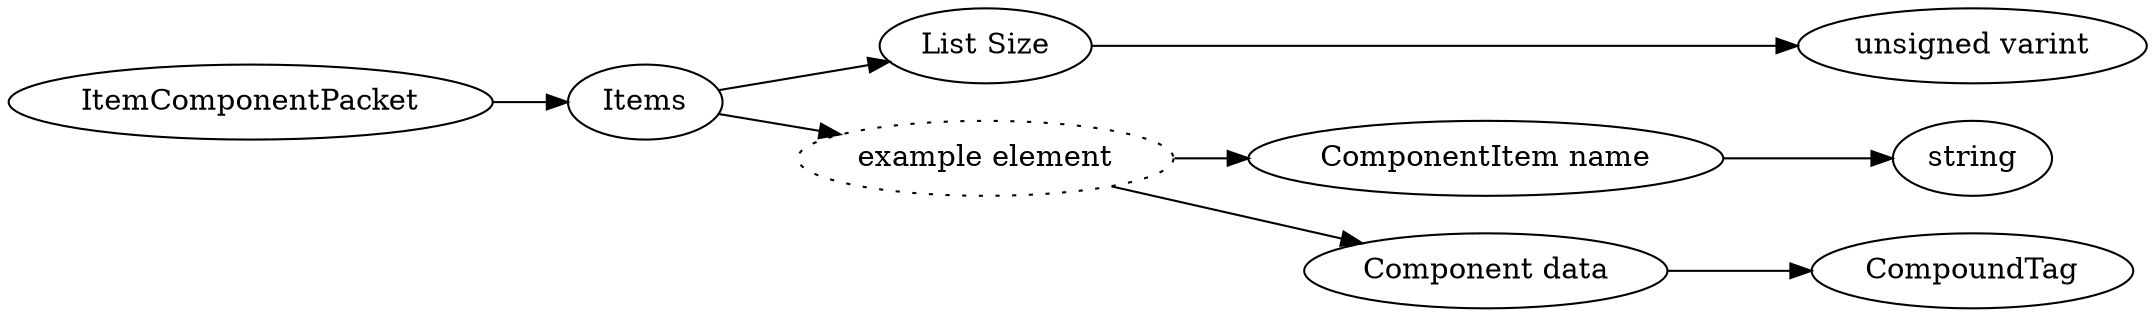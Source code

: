 digraph "ItemComponentPacket" {
rankdir = LR
0
0 -> 1
1 -> 2
2 -> 3
1 -> 4
4 -> 5
5 -> 6
4 -> 7
7 -> 8

0 [label="ItemComponentPacket",comment="name: \"ItemComponentPacket\", typeName: \"\", id: 0, branchId: 162, recurseId: -1, attributes: 0, notes: \"\""];
1 [label="Items",comment="name: \"Items\", typeName: \"\", id: 1, branchId: 0, recurseId: -1, attributes: 8, notes: \"Array of component based items\""];
2 [label="List Size",comment="name: \"List Size\", typeName: \"\", id: 2, branchId: 0, recurseId: -1, attributes: 0, notes: \"\""];
3 [label="unsigned varint",comment="name: \"unsigned varint\", typeName: \"\", id: 3, branchId: 0, recurseId: -1, attributes: 512, notes: \"\""];
4 [label="example element",style=dotted,comment="name: \"example element\", typeName: \"\", id: 4, branchId: 0, recurseId: -1, attributes: 16, notes: \"\""];
5 [label="ComponentItem name",comment="name: \"ComponentItem name\", typeName: \"\", id: 5, branchId: 0, recurseId: -1, attributes: 0, notes: \"\""];
6 [label="string",comment="name: \"string\", typeName: \"\", id: 6, branchId: 0, recurseId: -1, attributes: 512, notes: \"\""];
7 [label="Component data",comment="name: \"Component data\", typeName: \"CompoundTag\", id: 7, branchId: 0, recurseId: -1, attributes: 256, notes: \"Compound tag members - itemname: string, itemid: short, itemcomponents: {[componentkey:string]: { ...component definition here... } } }\""];
8 [label="CompoundTag",comment="name: \"CompoundTag\", typeName: \"\", id: 8, branchId: 0, recurseId: -1, attributes: 512, notes: \"\""];
{ rank = max;3;6;8}

}
